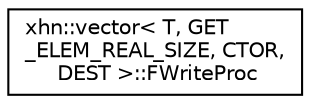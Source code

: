digraph "Graphical Class Hierarchy"
{
  edge [fontname="Helvetica",fontsize="10",labelfontname="Helvetica",labelfontsize="10"];
  node [fontname="Helvetica",fontsize="10",shape=record];
  rankdir="LR";
  Node1 [label="xhn::vector\< T, GET\l_ELEM_REAL_SIZE, CTOR,\l DEST \>::FWriteProc",height=0.2,width=0.4,color="black", fillcolor="white", style="filled",URL="$structxhn_1_1vector_1_1_f_write_proc.html"];
}
